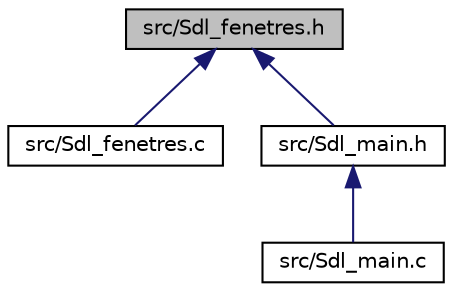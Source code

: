 digraph "src/Sdl_fenetres.h"
{
  edge [fontname="Helvetica",fontsize="10",labelfontname="Helvetica",labelfontsize="10"];
  node [fontname="Helvetica",fontsize="10",shape=record];
  Node1 [label="src/Sdl_fenetres.h",height=0.2,width=0.4,color="black", fillcolor="grey75", style="filled", fontcolor="black"];
  Node1 -> Node2 [dir="back",color="midnightblue",fontsize="10",style="solid",fontname="Helvetica"];
  Node2 [label="src/Sdl_fenetres.c",height=0.2,width=0.4,color="black", fillcolor="white", style="filled",URL="$Sdl__fenetres_8c.html"];
  Node1 -> Node3 [dir="back",color="midnightblue",fontsize="10",style="solid",fontname="Helvetica"];
  Node3 [label="src/Sdl_main.h",height=0.2,width=0.4,color="black", fillcolor="white", style="filled",URL="$Sdl__main_8h.html"];
  Node3 -> Node4 [dir="back",color="midnightblue",fontsize="10",style="solid",fontname="Helvetica"];
  Node4 [label="src/Sdl_main.c",height=0.2,width=0.4,color="black", fillcolor="white", style="filled",URL="$Sdl__main_8c.html"];
}
